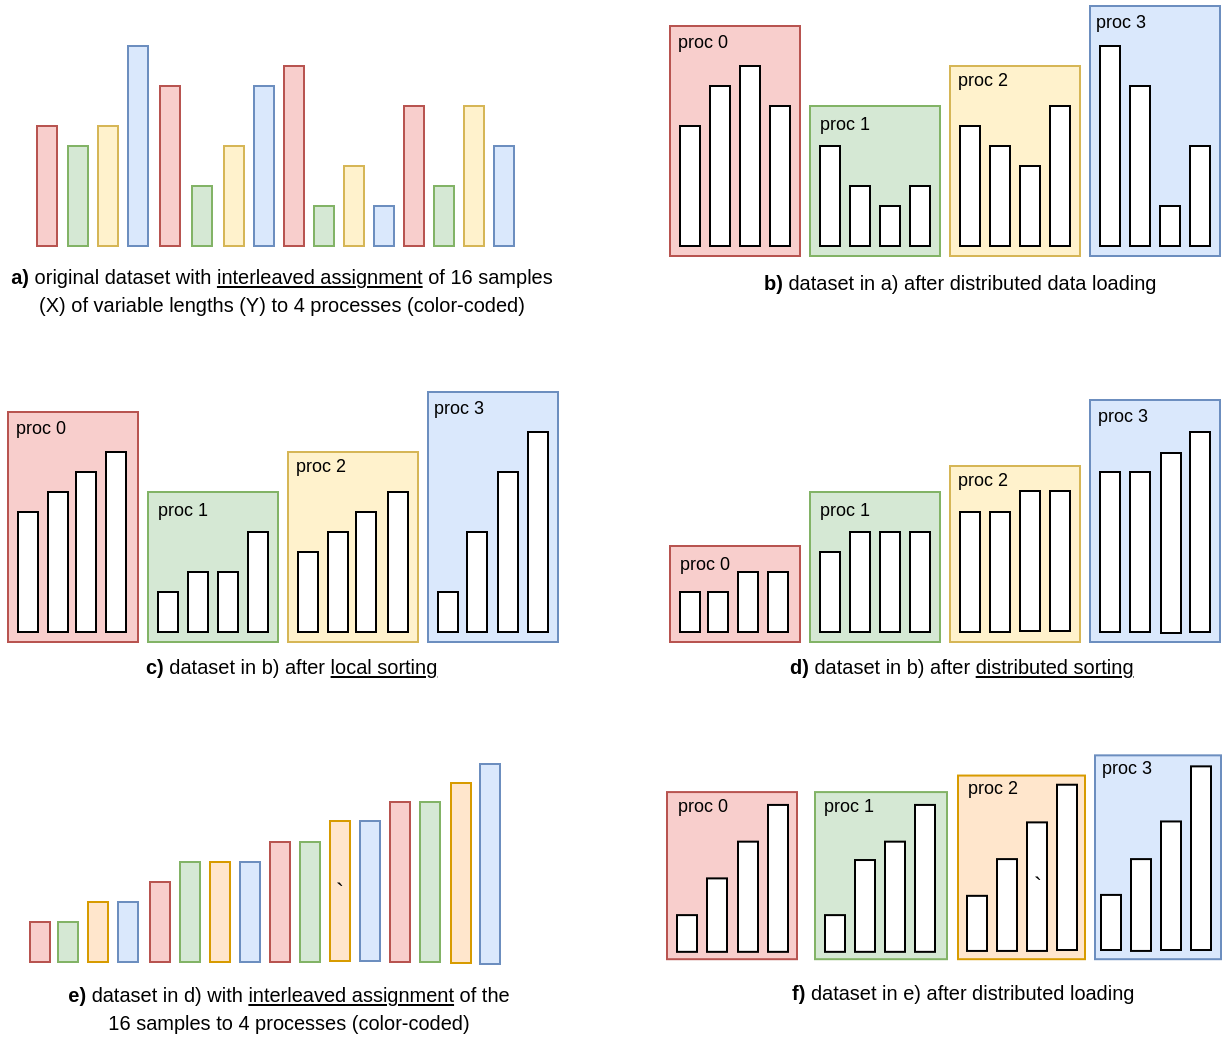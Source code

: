 <mxfile version="23.1.2" type="device">
  <diagram name="Page-1" id="wZpBxHjw-mC01odmX8Oj">
    <mxGraphModel dx="956" dy="507" grid="1" gridSize="10" guides="1" tooltips="1" connect="1" arrows="1" fold="1" page="1" pageScale="1" pageWidth="850" pageHeight="1100" math="0" shadow="0">
      <root>
        <mxCell id="0" />
        <mxCell id="1" parent="0" />
        <mxCell id="H5lp6cLrnP8mj0vaq85K-110" value="" style="rounded=0;whiteSpace=wrap;html=1;fillColor=#f8cecc;strokeColor=#b85450;" vertex="1" parent="1">
          <mxGeometry x="235" y="441" width="10" height="80" as="geometry" />
        </mxCell>
        <mxCell id="H5lp6cLrnP8mj0vaq85K-111" value="" style="rounded=0;whiteSpace=wrap;html=1;fillColor=#ffe6cc;strokeColor=#d79b00;" vertex="1" parent="1">
          <mxGeometry x="265.5" y="431.5" width="10" height="90" as="geometry" />
        </mxCell>
        <mxCell id="H5lp6cLrnP8mj0vaq85K-112" value="`" style="rounded=0;whiteSpace=wrap;html=1;fillColor=#ffe6cc;strokeColor=#d79b00;" vertex="1" parent="1">
          <mxGeometry x="205" y="450.5" width="10" height="70" as="geometry" />
        </mxCell>
        <mxCell id="H5lp6cLrnP8mj0vaq85K-113" value="" style="rounded=0;whiteSpace=wrap;html=1;fillColor=#ffe6cc;strokeColor=#d79b00;" vertex="1" parent="1">
          <mxGeometry x="145" y="471" width="10" height="50" as="geometry" />
        </mxCell>
        <mxCell id="H5lp6cLrnP8mj0vaq85K-114" value="" style="rounded=0;whiteSpace=wrap;html=1;fillColor=#f8cecc;strokeColor=#b85450;" vertex="1" parent="1">
          <mxGeometry x="55" y="501" width="10" height="20" as="geometry" />
        </mxCell>
        <mxCell id="H5lp6cLrnP8mj0vaq85K-115" value="" style="rounded=0;whiteSpace=wrap;html=1;fillColor=#dae8fc;strokeColor=#6c8ebf;" vertex="1" parent="1">
          <mxGeometry x="99" y="491" width="10" height="30" as="geometry" />
        </mxCell>
        <mxCell id="H5lp6cLrnP8mj0vaq85K-116" value="" style="rounded=0;whiteSpace=wrap;html=1;fillColor=#f8cecc;strokeColor=#b85450;" vertex="1" parent="1">
          <mxGeometry x="175" y="461" width="10" height="60" as="geometry" />
        </mxCell>
        <mxCell id="H5lp6cLrnP8mj0vaq85K-117" value="" style="rounded=0;whiteSpace=wrap;html=1;fillColor=#dae8fc;strokeColor=#6c8ebf;" vertex="1" parent="1">
          <mxGeometry x="160" y="471" width="10" height="50" as="geometry" />
        </mxCell>
        <mxCell id="H5lp6cLrnP8mj0vaq85K-118" value="" style="rounded=0;whiteSpace=wrap;html=1;" vertex="1" parent="1">
          <mxGeometry x="115" y="481" width="10" height="40" as="geometry" />
        </mxCell>
        <mxCell id="H5lp6cLrnP8mj0vaq85K-119" value="" style="rounded=0;whiteSpace=wrap;html=1;fillColor=#dae8fc;strokeColor=#6c8ebf;" vertex="1" parent="1">
          <mxGeometry x="280" y="422" width="10" height="100" as="geometry" />
        </mxCell>
        <mxCell id="H5lp6cLrnP8mj0vaq85K-120" value="" style="rounded=0;whiteSpace=wrap;html=1;fillColor=#d5e8d4;strokeColor=#82b366;" vertex="1" parent="1">
          <mxGeometry x="250" y="441" width="10" height="80" as="geometry" />
        </mxCell>
        <mxCell id="H5lp6cLrnP8mj0vaq85K-121" value="" style="rounded=0;whiteSpace=wrap;html=1;fillColor=#d5e8d4;strokeColor=#82b366;" vertex="1" parent="1">
          <mxGeometry x="69" y="501" width="10" height="20" as="geometry" />
        </mxCell>
        <mxCell id="H5lp6cLrnP8mj0vaq85K-122" value="" style="rounded=0;whiteSpace=wrap;html=1;fillColor=#d5e8d4;strokeColor=#82b366;" vertex="1" parent="1">
          <mxGeometry x="130" y="471" width="10" height="50" as="geometry" />
        </mxCell>
        <mxCell id="H5lp6cLrnP8mj0vaq85K-127" value="" style="rounded=0;whiteSpace=wrap;html=1;fillColor=#ffe6cc;strokeColor=#d79b00;" vertex="1" parent="1">
          <mxGeometry x="84" y="491" width="10" height="30" as="geometry" />
        </mxCell>
        <mxCell id="H5lp6cLrnP8mj0vaq85K-128" value="" style="rounded=0;whiteSpace=wrap;html=1;fillColor=#dae8fc;strokeColor=#6c8ebf;" vertex="1" parent="1">
          <mxGeometry x="220" y="450.5" width="10" height="70" as="geometry" />
        </mxCell>
        <mxCell id="H5lp6cLrnP8mj0vaq85K-129" value="" style="rounded=0;whiteSpace=wrap;html=1;fillColor=#d5e8d4;strokeColor=#82b366;" vertex="1" parent="1">
          <mxGeometry x="190" y="461" width="10" height="60" as="geometry" />
        </mxCell>
        <mxCell id="H5lp6cLrnP8mj0vaq85K-131" value="" style="rounded=0;whiteSpace=wrap;html=1;fillColor=#f8cecc;strokeColor=#b85450;" vertex="1" parent="1">
          <mxGeometry x="115" y="481" width="10" height="40" as="geometry" />
        </mxCell>
        <mxCell id="H5lp6cLrnP8mj0vaq85K-136" value="&lt;div style=&quot;text-align: center;&quot;&gt;&lt;span style=&quot;background-color: initial;&quot;&gt;&lt;font size=&quot;1&quot;&gt;&lt;b&gt;e)&amp;nbsp;&lt;/b&gt;&lt;/font&gt;&lt;/span&gt;&lt;span style=&quot;font-size: x-small; background-color: initial;&quot;&gt;dataset in d) with &lt;u&gt;interleaved assignment&lt;/u&gt; of the 16 samples to 4 processes (color-coded)&lt;/span&gt;&lt;/div&gt;" style="text;whiteSpace=wrap;html=1;" vertex="1" parent="1">
          <mxGeometry x="69" y="523" width="229" height="40" as="geometry" />
        </mxCell>
        <mxCell id="H5lp6cLrnP8mj0vaq85K-188" value="" style="group" vertex="1" connectable="0" parent="1">
          <mxGeometry x="373.5" y="414" width="277" height="146" as="geometry" />
        </mxCell>
        <mxCell id="H5lp6cLrnP8mj0vaq85K-187" value="" style="rounded=0;whiteSpace=wrap;html=1;fillColor=#dae8fc;strokeColor=#6c8ebf;" vertex="1" parent="H5lp6cLrnP8mj0vaq85K-188">
          <mxGeometry x="214" y="3.673" width="63" height="101.925" as="geometry" />
        </mxCell>
        <mxCell id="H5lp6cLrnP8mj0vaq85K-182" value="" style="rounded=0;whiteSpace=wrap;html=1;fillColor=#ffe6cc;strokeColor=#d79b00;" vertex="1" parent="H5lp6cLrnP8mj0vaq85K-188">
          <mxGeometry x="145.5" y="13.774" width="63.5" height="91.824" as="geometry" />
        </mxCell>
        <mxCell id="H5lp6cLrnP8mj0vaq85K-177" value="" style="rounded=0;whiteSpace=wrap;html=1;fillColor=#d5e8d4;strokeColor=#82b366;" vertex="1" parent="H5lp6cLrnP8mj0vaq85K-188">
          <mxGeometry x="74" y="22.038" width="66" height="83.56" as="geometry" />
        </mxCell>
        <mxCell id="H5lp6cLrnP8mj0vaq85K-144" value="" style="rounded=0;whiteSpace=wrap;html=1;fillColor=#f8cecc;strokeColor=#b85450;align=left;verticalAlign=top;container=0;" vertex="1" parent="H5lp6cLrnP8mj0vaq85K-188">
          <mxGeometry y="22.038" width="65" height="83.56" as="geometry" />
        </mxCell>
        <mxCell id="H5lp6cLrnP8mj0vaq85K-158" value="&lt;font style=&quot;font-size: 9px;&quot;&gt;proc 0&lt;/font&gt;" style="text;html=1;strokeColor=none;fillColor=none;align=center;verticalAlign=middle;whiteSpace=wrap;rounded=0;container=0;" vertex="1" parent="H5lp6cLrnP8mj0vaq85K-188">
          <mxGeometry y="19.283" width="35" height="18.365" as="geometry" />
        </mxCell>
        <mxCell id="H5lp6cLrnP8mj0vaq85K-159" value="&lt;font style=&quot;font-size: 9px;&quot;&gt;proc 1&lt;/font&gt;" style="text;html=1;strokeColor=none;fillColor=none;align=center;verticalAlign=middle;whiteSpace=wrap;rounded=0;container=0;" vertex="1" parent="H5lp6cLrnP8mj0vaq85K-188">
          <mxGeometry x="73" y="19.283" width="35" height="18.365" as="geometry" />
        </mxCell>
        <mxCell id="H5lp6cLrnP8mj0vaq85K-160" value="&lt;font style=&quot;font-size: 9px;&quot;&gt;proc 3&lt;/font&gt;" style="text;html=1;strokeColor=none;fillColor=none;align=center;verticalAlign=middle;whiteSpace=wrap;rounded=0;container=0;" vertex="1" parent="H5lp6cLrnP8mj0vaq85K-188">
          <mxGeometry x="212" width="35" height="18.365" as="geometry" />
        </mxCell>
        <mxCell id="H5lp6cLrnP8mj0vaq85K-161" value="&lt;font style=&quot;font-size: 9px;&quot;&gt;proc 2&lt;/font&gt;" style="text;html=1;strokeColor=none;fillColor=none;align=center;verticalAlign=middle;whiteSpace=wrap;rounded=0;container=0;" vertex="1" parent="H5lp6cLrnP8mj0vaq85K-188">
          <mxGeometry x="145" y="10.101" width="35" height="18.365" as="geometry" />
        </mxCell>
        <mxCell id="H5lp6cLrnP8mj0vaq85K-165" value="&lt;div style=&quot;text-align: center;&quot;&gt;&lt;span style=&quot;background-color: initial;&quot;&gt;&lt;font size=&quot;1&quot;&gt;&lt;b&gt;f)&lt;/b&gt;&amp;nbsp;dataset in e) after distributed loading&lt;/font&gt;&lt;/span&gt;&lt;/div&gt;" style="text;whiteSpace=wrap;html=1;container=0;" vertex="1" parent="H5lp6cLrnP8mj0vaq85K-188">
          <mxGeometry x="60" y="108.352" width="189" height="20.201" as="geometry" />
        </mxCell>
        <mxCell id="H5lp6cLrnP8mj0vaq85K-166" value="" style="rounded=0;whiteSpace=wrap;html=1;fillColor=#FFFFFF;strokeColor=#000000;" vertex="1" parent="H5lp6cLrnP8mj0vaq85K-188">
          <mxGeometry x="50.5" y="28.465" width="10" height="73.459" as="geometry" />
        </mxCell>
        <mxCell id="H5lp6cLrnP8mj0vaq85K-167" value="" style="rounded=0;whiteSpace=wrap;html=1;fillColor=#FFFFFF;strokeColor=#000000;" vertex="1" parent="H5lp6cLrnP8mj0vaq85K-188">
          <mxGeometry x="5" y="83.56" width="10" height="18.365" as="geometry" />
        </mxCell>
        <mxCell id="H5lp6cLrnP8mj0vaq85K-168" value="" style="rounded=0;whiteSpace=wrap;html=1;fillColor=#FFFFFF;strokeColor=#000000;" vertex="1" parent="H5lp6cLrnP8mj0vaq85K-188">
          <mxGeometry x="35.5" y="46.83" width="10" height="55.094" as="geometry" />
        </mxCell>
        <mxCell id="H5lp6cLrnP8mj0vaq85K-169" value="" style="rounded=0;whiteSpace=wrap;html=1;fillColor=#FFFFFF;strokeColor=#000000;" vertex="1" parent="H5lp6cLrnP8mj0vaq85K-188">
          <mxGeometry x="20" y="65.195" width="10" height="36.73" as="geometry" />
        </mxCell>
        <mxCell id="H5lp6cLrnP8mj0vaq85K-172" value="" style="rounded=0;whiteSpace=wrap;html=1;fillColor=#FFFFFF;strokeColor=#000000;" vertex="1" parent="H5lp6cLrnP8mj0vaq85K-188">
          <mxGeometry x="124" y="28.465" width="10" height="73.459" as="geometry" />
        </mxCell>
        <mxCell id="H5lp6cLrnP8mj0vaq85K-173" value="" style="rounded=0;whiteSpace=wrap;html=1;fillColor=#FFFFFF;strokeColor=#000000;" vertex="1" parent="H5lp6cLrnP8mj0vaq85K-188">
          <mxGeometry x="79" y="83.56" width="10" height="18.365" as="geometry" />
        </mxCell>
        <mxCell id="H5lp6cLrnP8mj0vaq85K-174" value="" style="rounded=0;whiteSpace=wrap;html=1;fillColor=#FFFFFF;strokeColor=#000000;" vertex="1" parent="H5lp6cLrnP8mj0vaq85K-188">
          <mxGeometry x="94" y="56.013" width="10" height="45.912" as="geometry" />
        </mxCell>
        <mxCell id="H5lp6cLrnP8mj0vaq85K-175" value="" style="rounded=0;whiteSpace=wrap;html=1;fillColor=#FFFFFF;strokeColor=#000000;" vertex="1" parent="H5lp6cLrnP8mj0vaq85K-188">
          <mxGeometry x="109" y="46.83" width="10" height="55.094" as="geometry" />
        </mxCell>
        <mxCell id="H5lp6cLrnP8mj0vaq85K-178" value="" style="rounded=0;whiteSpace=wrap;html=1;fillColor=#FFFFFF;strokeColor=#000000;" vertex="1" parent="H5lp6cLrnP8mj0vaq85K-188">
          <mxGeometry x="195" y="18.365" width="10" height="82.642" as="geometry" />
        </mxCell>
        <mxCell id="H5lp6cLrnP8mj0vaq85K-179" value="`" style="rounded=0;whiteSpace=wrap;html=1;fillColor=#FFFFFF;strokeColor=#000000;" vertex="1" parent="H5lp6cLrnP8mj0vaq85K-188">
          <mxGeometry x="180" y="37.189" width="10" height="64.277" as="geometry" />
        </mxCell>
        <mxCell id="H5lp6cLrnP8mj0vaq85K-180" value="" style="rounded=0;whiteSpace=wrap;html=1;fillColor=#FFFFFF;strokeColor=#000000;" vertex="1" parent="H5lp6cLrnP8mj0vaq85K-188">
          <mxGeometry x="165" y="55.553" width="10" height="45.912" as="geometry" />
        </mxCell>
        <mxCell id="H5lp6cLrnP8mj0vaq85K-181" value="" style="rounded=0;whiteSpace=wrap;html=1;fillColor=#FFFFFF;strokeColor=#000000;" vertex="1" parent="H5lp6cLrnP8mj0vaq85K-188">
          <mxGeometry x="150" y="73.918" width="10" height="27.547" as="geometry" />
        </mxCell>
        <mxCell id="H5lp6cLrnP8mj0vaq85K-183" value="" style="rounded=0;whiteSpace=wrap;html=1;fillColor=#FFFFFF;strokeColor=#000000;" vertex="1" parent="H5lp6cLrnP8mj0vaq85K-188">
          <mxGeometry x="217" y="73.459" width="10" height="27.547" as="geometry" />
        </mxCell>
        <mxCell id="H5lp6cLrnP8mj0vaq85K-184" value="" style="rounded=0;whiteSpace=wrap;html=1;fillColor=#FFFFFF;strokeColor=#000000;" vertex="1" parent="H5lp6cLrnP8mj0vaq85K-188">
          <mxGeometry x="232" y="55.553" width="10" height="45.912" as="geometry" />
        </mxCell>
        <mxCell id="H5lp6cLrnP8mj0vaq85K-185" value="" style="rounded=0;whiteSpace=wrap;html=1;fillColor=#FFFFFF;strokeColor=#000000;" vertex="1" parent="H5lp6cLrnP8mj0vaq85K-188">
          <mxGeometry x="262" y="9.182" width="10" height="91.824" as="geometry" />
        </mxCell>
        <mxCell id="H5lp6cLrnP8mj0vaq85K-186" value="" style="rounded=0;whiteSpace=wrap;html=1;fillColor=#FFFFFF;strokeColor=#000000;" vertex="1" parent="H5lp6cLrnP8mj0vaq85K-188">
          <mxGeometry x="247" y="36.73" width="10" height="64.277" as="geometry" />
        </mxCell>
        <mxCell id="H5lp6cLrnP8mj0vaq85K-190" value="" style="group" vertex="1" connectable="0" parent="1">
          <mxGeometry x="375" y="237" width="275" height="140" as="geometry" />
        </mxCell>
        <mxCell id="H5lp6cLrnP8mj0vaq85K-76" value="" style="rounded=0;whiteSpace=wrap;html=1;fillColor=#dae8fc;strokeColor=#6c8ebf;align=left;verticalAlign=top;" vertex="1" parent="H5lp6cLrnP8mj0vaq85K-190">
          <mxGeometry x="210" y="3" width="65" height="121" as="geometry" />
        </mxCell>
        <mxCell id="H5lp6cLrnP8mj0vaq85K-77" value="" style="rounded=0;whiteSpace=wrap;html=1;fillColor=#fff2cc;strokeColor=#d6b656;align=left;verticalAlign=top;" vertex="1" parent="H5lp6cLrnP8mj0vaq85K-190">
          <mxGeometry x="140" y="36" width="65" height="88" as="geometry" />
        </mxCell>
        <mxCell id="H5lp6cLrnP8mj0vaq85K-78" value="" style="rounded=0;whiteSpace=wrap;html=1;fillColor=#d5e8d4;strokeColor=#82b366;align=left;verticalAlign=top;" vertex="1" parent="H5lp6cLrnP8mj0vaq85K-190">
          <mxGeometry x="70" y="49" width="65" height="75" as="geometry" />
        </mxCell>
        <mxCell id="H5lp6cLrnP8mj0vaq85K-79" value="" style="rounded=0;whiteSpace=wrap;html=1;fillColor=#f8cecc;strokeColor=#b85450;align=left;verticalAlign=top;" vertex="1" parent="H5lp6cLrnP8mj0vaq85K-190">
          <mxGeometry y="76" width="65" height="48" as="geometry" />
        </mxCell>
        <mxCell id="H5lp6cLrnP8mj0vaq85K-81" value="" style="rounded=0;whiteSpace=wrap;html=1;" vertex="1" parent="H5lp6cLrnP8mj0vaq85K-190">
          <mxGeometry x="215" y="39" width="10" height="80" as="geometry" />
        </mxCell>
        <mxCell id="H5lp6cLrnP8mj0vaq85K-82" value="" style="rounded=0;whiteSpace=wrap;html=1;" vertex="1" parent="H5lp6cLrnP8mj0vaq85K-190">
          <mxGeometry x="245.5" y="29.5" width="10" height="90" as="geometry" />
        </mxCell>
        <mxCell id="H5lp6cLrnP8mj0vaq85K-83" value="" style="rounded=0;whiteSpace=wrap;html=1;" vertex="1" parent="H5lp6cLrnP8mj0vaq85K-190">
          <mxGeometry x="175" y="48.5" width="10" height="70" as="geometry" />
        </mxCell>
        <mxCell id="H5lp6cLrnP8mj0vaq85K-84" value="" style="rounded=0;whiteSpace=wrap;html=1;" vertex="1" parent="H5lp6cLrnP8mj0vaq85K-190">
          <mxGeometry x="105" y="69" width="10" height="50" as="geometry" />
        </mxCell>
        <mxCell id="H5lp6cLrnP8mj0vaq85K-85" value="" style="rounded=0;whiteSpace=wrap;html=1;" vertex="1" parent="H5lp6cLrnP8mj0vaq85K-190">
          <mxGeometry x="5" y="99" width="10" height="20" as="geometry" />
        </mxCell>
        <mxCell id="H5lp6cLrnP8mj0vaq85K-86" value="" style="rounded=0;whiteSpace=wrap;html=1;" vertex="1" parent="H5lp6cLrnP8mj0vaq85K-190">
          <mxGeometry x="49" y="89" width="10" height="30" as="geometry" />
        </mxCell>
        <mxCell id="H5lp6cLrnP8mj0vaq85K-87" value="" style="rounded=0;whiteSpace=wrap;html=1;" vertex="1" parent="H5lp6cLrnP8mj0vaq85K-190">
          <mxGeometry x="145" y="59" width="10" height="60" as="geometry" />
        </mxCell>
        <mxCell id="H5lp6cLrnP8mj0vaq85K-88" value="" style="rounded=0;whiteSpace=wrap;html=1;" vertex="1" parent="H5lp6cLrnP8mj0vaq85K-190">
          <mxGeometry x="120" y="69" width="10" height="50" as="geometry" />
        </mxCell>
        <mxCell id="H5lp6cLrnP8mj0vaq85K-89" value="" style="rounded=0;whiteSpace=wrap;html=1;" vertex="1" parent="H5lp6cLrnP8mj0vaq85K-190">
          <mxGeometry x="75" y="79" width="10" height="40" as="geometry" />
        </mxCell>
        <mxCell id="H5lp6cLrnP8mj0vaq85K-91" value="" style="rounded=0;whiteSpace=wrap;html=1;" vertex="1" parent="H5lp6cLrnP8mj0vaq85K-190">
          <mxGeometry x="260" y="19" width="10" height="100" as="geometry" />
        </mxCell>
        <mxCell id="H5lp6cLrnP8mj0vaq85K-92" value="" style="rounded=0;whiteSpace=wrap;html=1;" vertex="1" parent="H5lp6cLrnP8mj0vaq85K-190">
          <mxGeometry x="230" y="39" width="10" height="80" as="geometry" />
        </mxCell>
        <mxCell id="H5lp6cLrnP8mj0vaq85K-93" value="" style="rounded=0;whiteSpace=wrap;html=1;" vertex="1" parent="H5lp6cLrnP8mj0vaq85K-190">
          <mxGeometry x="19" y="99" width="10" height="20" as="geometry" />
        </mxCell>
        <mxCell id="H5lp6cLrnP8mj0vaq85K-94" value="" style="rounded=0;whiteSpace=wrap;html=1;" vertex="1" parent="H5lp6cLrnP8mj0vaq85K-190">
          <mxGeometry x="90" y="69" width="10" height="50" as="geometry" />
        </mxCell>
        <mxCell id="H5lp6cLrnP8mj0vaq85K-95" value="&lt;font style=&quot;font-size: 9px;&quot;&gt;proc 0&lt;/font&gt;" style="text;html=1;strokeColor=none;fillColor=none;align=center;verticalAlign=middle;whiteSpace=wrap;rounded=0;" vertex="1" parent="H5lp6cLrnP8mj0vaq85K-190">
          <mxGeometry y="74" width="35" height="20" as="geometry" />
        </mxCell>
        <mxCell id="H5lp6cLrnP8mj0vaq85K-96" value="&lt;font style=&quot;font-size: 9px;&quot;&gt;proc 1&lt;/font&gt;" style="text;html=1;strokeColor=none;fillColor=none;align=center;verticalAlign=middle;whiteSpace=wrap;rounded=0;" vertex="1" parent="H5lp6cLrnP8mj0vaq85K-190">
          <mxGeometry x="70" y="47" width="35" height="20" as="geometry" />
        </mxCell>
        <mxCell id="H5lp6cLrnP8mj0vaq85K-97" value="&lt;font style=&quot;font-size: 9px;&quot;&gt;proc 2&lt;/font&gt;" style="text;html=1;strokeColor=none;fillColor=none;align=center;verticalAlign=middle;whiteSpace=wrap;rounded=0;" vertex="1" parent="H5lp6cLrnP8mj0vaq85K-190">
          <mxGeometry x="139" y="32" width="35" height="20" as="geometry" />
        </mxCell>
        <mxCell id="H5lp6cLrnP8mj0vaq85K-98" value="&lt;font style=&quot;font-size: 9px;&quot;&gt;proc 3&lt;/font&gt;" style="text;html=1;strokeColor=none;fillColor=none;align=center;verticalAlign=middle;whiteSpace=wrap;rounded=0;" vertex="1" parent="H5lp6cLrnP8mj0vaq85K-190">
          <mxGeometry x="208.5" width="35" height="20" as="geometry" />
        </mxCell>
        <mxCell id="H5lp6cLrnP8mj0vaq85K-99" value="" style="rounded=0;whiteSpace=wrap;html=1;" vertex="1" parent="H5lp6cLrnP8mj0vaq85K-190">
          <mxGeometry x="34" y="89" width="10" height="30" as="geometry" />
        </mxCell>
        <mxCell id="H5lp6cLrnP8mj0vaq85K-103" value="" style="rounded=0;whiteSpace=wrap;html=1;" vertex="1" parent="H5lp6cLrnP8mj0vaq85K-190">
          <mxGeometry x="190" y="48.5" width="10" height="70" as="geometry" />
        </mxCell>
        <mxCell id="H5lp6cLrnP8mj0vaq85K-104" value="" style="rounded=0;whiteSpace=wrap;html=1;" vertex="1" parent="H5lp6cLrnP8mj0vaq85K-190">
          <mxGeometry x="160" y="59" width="10" height="60" as="geometry" />
        </mxCell>
        <mxCell id="H5lp6cLrnP8mj0vaq85K-105" value="&lt;div style=&quot;text-align: center;&quot;&gt;&lt;span style=&quot;background-color: initial;&quot;&gt;&lt;font size=&quot;1&quot;&gt;&lt;b&gt;d)&lt;/b&gt;&amp;nbsp;dataset in b) after &lt;u&gt;distributed sorting&lt;/u&gt;&lt;/font&gt;&lt;/span&gt;&lt;/div&gt;" style="text;whiteSpace=wrap;html=1;" vertex="1" parent="H5lp6cLrnP8mj0vaq85K-190">
          <mxGeometry x="58.25" y="122" width="179.75" height="18" as="geometry" />
        </mxCell>
        <mxCell id="H5lp6cLrnP8mj0vaq85K-191" value="" style="group" vertex="1" connectable="0" parent="1">
          <mxGeometry x="43" y="233" width="276" height="146" as="geometry" />
        </mxCell>
        <mxCell id="H5lp6cLrnP8mj0vaq85K-73" value="&lt;div style=&quot;text-align: center;&quot;&gt;&lt;span style=&quot;background-color: initial;&quot;&gt;&lt;font size=&quot;1&quot;&gt;&lt;b&gt;c)&lt;/b&gt;&amp;nbsp;dataset in b) after &lt;u&gt;local sorting&lt;/u&gt;&lt;/font&gt;&lt;/span&gt;&lt;/div&gt;" style="text;whiteSpace=wrap;html=1;" vertex="1" parent="H5lp6cLrnP8mj0vaq85K-191">
          <mxGeometry x="68.25" y="126" width="165.75" height="20" as="geometry" />
        </mxCell>
        <mxCell id="H5lp6cLrnP8mj0vaq85K-47" value="" style="rounded=0;whiteSpace=wrap;html=1;fillColor=#dae8fc;strokeColor=#6c8ebf;align=left;verticalAlign=top;" vertex="1" parent="H5lp6cLrnP8mj0vaq85K-191">
          <mxGeometry x="211" y="3" width="65" height="125" as="geometry" />
        </mxCell>
        <mxCell id="H5lp6cLrnP8mj0vaq85K-48" value="" style="rounded=0;whiteSpace=wrap;html=1;fillColor=#fff2cc;strokeColor=#d6b656;align=left;verticalAlign=top;" vertex="1" parent="H5lp6cLrnP8mj0vaq85K-191">
          <mxGeometry x="141" y="33" width="65" height="95" as="geometry" />
        </mxCell>
        <mxCell id="H5lp6cLrnP8mj0vaq85K-49" value="" style="rounded=0;whiteSpace=wrap;html=1;fillColor=#d5e8d4;strokeColor=#82b366;align=left;verticalAlign=top;" vertex="1" parent="H5lp6cLrnP8mj0vaq85K-191">
          <mxGeometry x="71" y="53" width="65" height="75" as="geometry" />
        </mxCell>
        <mxCell id="H5lp6cLrnP8mj0vaq85K-50" value="" style="rounded=0;whiteSpace=wrap;html=1;fillColor=#f8cecc;strokeColor=#b85450;align=left;verticalAlign=top;" vertex="1" parent="H5lp6cLrnP8mj0vaq85K-191">
          <mxGeometry x="1" y="13" width="65" height="115" as="geometry" />
        </mxCell>
        <mxCell id="H5lp6cLrnP8mj0vaq85K-51" value="" style="rounded=0;whiteSpace=wrap;html=1;" vertex="1" parent="H5lp6cLrnP8mj0vaq85K-191">
          <mxGeometry x="6" y="63" width="10" height="60" as="geometry" />
        </mxCell>
        <mxCell id="H5lp6cLrnP8mj0vaq85K-52" value="" style="rounded=0;whiteSpace=wrap;html=1;" vertex="1" parent="H5lp6cLrnP8mj0vaq85K-191">
          <mxGeometry x="35" y="43" width="10" height="80" as="geometry" />
        </mxCell>
        <mxCell id="H5lp6cLrnP8mj0vaq85K-53" value="" style="rounded=0;whiteSpace=wrap;html=1;" vertex="1" parent="H5lp6cLrnP8mj0vaq85K-191">
          <mxGeometry x="50" y="33" width="10" height="90" as="geometry" />
        </mxCell>
        <mxCell id="H5lp6cLrnP8mj0vaq85K-54" value="" style="rounded=0;whiteSpace=wrap;html=1;" vertex="1" parent="H5lp6cLrnP8mj0vaq85K-191">
          <mxGeometry x="21" y="53" width="10" height="70" as="geometry" />
        </mxCell>
        <mxCell id="H5lp6cLrnP8mj0vaq85K-55" value="" style="rounded=0;whiteSpace=wrap;html=1;" vertex="1" parent="H5lp6cLrnP8mj0vaq85K-191">
          <mxGeometry x="121" y="73" width="10" height="50" as="geometry" />
        </mxCell>
        <mxCell id="H5lp6cLrnP8mj0vaq85K-56" value="" style="rounded=0;whiteSpace=wrap;html=1;" vertex="1" parent="H5lp6cLrnP8mj0vaq85K-191">
          <mxGeometry x="76" y="103" width="10" height="20" as="geometry" />
        </mxCell>
        <mxCell id="H5lp6cLrnP8mj0vaq85K-57" value="" style="rounded=0;whiteSpace=wrap;html=1;" vertex="1" parent="H5lp6cLrnP8mj0vaq85K-191">
          <mxGeometry x="106" y="93" width="10" height="30" as="geometry" />
        </mxCell>
        <mxCell id="H5lp6cLrnP8mj0vaq85K-58" value="" style="rounded=0;whiteSpace=wrap;html=1;" vertex="1" parent="H5lp6cLrnP8mj0vaq85K-191">
          <mxGeometry x="175" y="63" width="10" height="60" as="geometry" />
        </mxCell>
        <mxCell id="H5lp6cLrnP8mj0vaq85K-59" value="" style="rounded=0;whiteSpace=wrap;html=1;" vertex="1" parent="H5lp6cLrnP8mj0vaq85K-191">
          <mxGeometry x="161" y="73" width="10" height="50" as="geometry" />
        </mxCell>
        <mxCell id="H5lp6cLrnP8mj0vaq85K-60" value="" style="rounded=0;whiteSpace=wrap;html=1;" vertex="1" parent="H5lp6cLrnP8mj0vaq85K-191">
          <mxGeometry x="146" y="83" width="10" height="40" as="geometry" />
        </mxCell>
        <mxCell id="H5lp6cLrnP8mj0vaq85K-61" value="" style="rounded=0;whiteSpace=wrap;html=1;" vertex="1" parent="H5lp6cLrnP8mj0vaq85K-191">
          <mxGeometry x="191" y="53" width="10" height="70" as="geometry" />
        </mxCell>
        <mxCell id="H5lp6cLrnP8mj0vaq85K-62" value="" style="rounded=0;whiteSpace=wrap;html=1;" vertex="1" parent="H5lp6cLrnP8mj0vaq85K-191">
          <mxGeometry x="261" y="23" width="10" height="100" as="geometry" />
        </mxCell>
        <mxCell id="H5lp6cLrnP8mj0vaq85K-63" value="" style="rounded=0;whiteSpace=wrap;html=1;" vertex="1" parent="H5lp6cLrnP8mj0vaq85K-191">
          <mxGeometry x="246" y="43" width="10" height="80" as="geometry" />
        </mxCell>
        <mxCell id="H5lp6cLrnP8mj0vaq85K-64" value="" style="rounded=0;whiteSpace=wrap;html=1;" vertex="1" parent="H5lp6cLrnP8mj0vaq85K-191">
          <mxGeometry x="216" y="103" width="10" height="20" as="geometry" />
        </mxCell>
        <mxCell id="H5lp6cLrnP8mj0vaq85K-65" value="" style="rounded=0;whiteSpace=wrap;html=1;" vertex="1" parent="H5lp6cLrnP8mj0vaq85K-191">
          <mxGeometry x="230.5" y="73" width="10" height="50" as="geometry" />
        </mxCell>
        <mxCell id="H5lp6cLrnP8mj0vaq85K-66" value="&lt;font style=&quot;font-size: 9px;&quot;&gt;proc 0&lt;/font&gt;" style="text;html=1;strokeColor=none;fillColor=none;align=center;verticalAlign=middle;whiteSpace=wrap;rounded=0;" vertex="1" parent="H5lp6cLrnP8mj0vaq85K-191">
          <mxGeometry y="10" width="35" height="20" as="geometry" />
        </mxCell>
        <mxCell id="H5lp6cLrnP8mj0vaq85K-67" value="&lt;font style=&quot;font-size: 9px;&quot;&gt;proc 1&lt;/font&gt;" style="text;html=1;strokeColor=none;fillColor=none;align=center;verticalAlign=middle;whiteSpace=wrap;rounded=0;" vertex="1" parent="H5lp6cLrnP8mj0vaq85K-191">
          <mxGeometry x="71" y="51" width="35" height="20" as="geometry" />
        </mxCell>
        <mxCell id="H5lp6cLrnP8mj0vaq85K-68" value="&lt;font style=&quot;font-size: 9px;&quot;&gt;proc 2&lt;/font&gt;" style="text;html=1;strokeColor=none;fillColor=none;align=center;verticalAlign=middle;whiteSpace=wrap;rounded=0;" vertex="1" parent="H5lp6cLrnP8mj0vaq85K-191">
          <mxGeometry x="140" y="29" width="35" height="20" as="geometry" />
        </mxCell>
        <mxCell id="H5lp6cLrnP8mj0vaq85K-69" value="&lt;font style=&quot;font-size: 9px;&quot;&gt;proc 3&lt;/font&gt;" style="text;html=1;strokeColor=none;fillColor=none;align=center;verticalAlign=middle;whiteSpace=wrap;rounded=0;" vertex="1" parent="H5lp6cLrnP8mj0vaq85K-191">
          <mxGeometry x="208.5" width="35" height="20" as="geometry" />
        </mxCell>
        <mxCell id="H5lp6cLrnP8mj0vaq85K-70" value="" style="rounded=0;whiteSpace=wrap;html=1;" vertex="1" parent="H5lp6cLrnP8mj0vaq85K-191">
          <mxGeometry x="91" y="93" width="10" height="30" as="geometry" />
        </mxCell>
        <mxCell id="H5lp6cLrnP8mj0vaq85K-194" value="&lt;div style=&quot;text-align: center;&quot;&gt;&lt;span style=&quot;background-color: initial;&quot;&gt;&lt;font size=&quot;1&quot;&gt;&lt;b&gt;a) &lt;/b&gt;original dataset with &lt;u&gt;interleaved assignment&lt;/u&gt; of 16 samples (X) of variable lengths (Y) to 4 processes (color-coded)&lt;/font&gt;&lt;/span&gt;&lt;/div&gt;" style="text;whiteSpace=wrap;html=1;" vertex="1" parent="1">
          <mxGeometry x="40" y="164" width="280" height="39" as="geometry" />
        </mxCell>
        <mxCell id="H5lp6cLrnP8mj0vaq85K-72" value="&lt;div style=&quot;text-align: center;&quot;&gt;&lt;span style=&quot;background-color: initial;&quot;&gt;&lt;font size=&quot;1&quot;&gt;&lt;b&gt;b)&lt;/b&gt;&amp;nbsp;dataset in a) after distributed data loading&lt;/font&gt;&lt;/span&gt;&lt;/div&gt;" style="text;whiteSpace=wrap;html=1;" vertex="1" parent="1">
          <mxGeometry x="420" y="167" width="204" height="17" as="geometry" />
        </mxCell>
        <mxCell id="H5lp6cLrnP8mj0vaq85K-41" value="" style="rounded=0;whiteSpace=wrap;html=1;fillColor=#dae8fc;strokeColor=#6c8ebf;align=left;verticalAlign=top;" vertex="1" parent="1">
          <mxGeometry x="585" y="43" width="65" height="125" as="geometry" />
        </mxCell>
        <mxCell id="H5lp6cLrnP8mj0vaq85K-40" value="" style="rounded=0;whiteSpace=wrap;html=1;fillColor=#fff2cc;strokeColor=#d6b656;align=left;verticalAlign=top;" vertex="1" parent="1">
          <mxGeometry x="515" y="73" width="65" height="95" as="geometry" />
        </mxCell>
        <mxCell id="H5lp6cLrnP8mj0vaq85K-38" value="" style="rounded=0;whiteSpace=wrap;html=1;fillColor=#d5e8d4;strokeColor=#82b366;align=left;verticalAlign=top;" vertex="1" parent="1">
          <mxGeometry x="445" y="93" width="65" height="75" as="geometry" />
        </mxCell>
        <mxCell id="H5lp6cLrnP8mj0vaq85K-35" value="" style="rounded=0;whiteSpace=wrap;html=1;fillColor=#f8cecc;strokeColor=#b85450;align=left;verticalAlign=top;" vertex="1" parent="1">
          <mxGeometry x="375" y="53" width="65" height="115" as="geometry" />
        </mxCell>
        <mxCell id="H5lp6cLrnP8mj0vaq85K-19" value="" style="rounded=0;whiteSpace=wrap;html=1;" vertex="1" parent="1">
          <mxGeometry x="380" y="103" width="10" height="60" as="geometry" />
        </mxCell>
        <mxCell id="H5lp6cLrnP8mj0vaq85K-20" value="" style="rounded=0;whiteSpace=wrap;html=1;" vertex="1" parent="1">
          <mxGeometry x="395" y="83" width="10" height="80" as="geometry" />
        </mxCell>
        <mxCell id="H5lp6cLrnP8mj0vaq85K-21" value="" style="rounded=0;whiteSpace=wrap;html=1;" vertex="1" parent="1">
          <mxGeometry x="410" y="73" width="10" height="90" as="geometry" />
        </mxCell>
        <mxCell id="H5lp6cLrnP8mj0vaq85K-22" value="" style="rounded=0;whiteSpace=wrap;html=1;" vertex="1" parent="1">
          <mxGeometry x="425" y="93" width="10" height="70" as="geometry" />
        </mxCell>
        <mxCell id="H5lp6cLrnP8mj0vaq85K-23" value="" style="rounded=0;whiteSpace=wrap;html=1;" vertex="1" parent="1">
          <mxGeometry x="450" y="113" width="10" height="50" as="geometry" />
        </mxCell>
        <mxCell id="H5lp6cLrnP8mj0vaq85K-25" value="" style="rounded=0;whiteSpace=wrap;html=1;" vertex="1" parent="1">
          <mxGeometry x="480" y="143" width="10" height="20" as="geometry" />
        </mxCell>
        <mxCell id="H5lp6cLrnP8mj0vaq85K-26" value="" style="rounded=0;whiteSpace=wrap;html=1;" vertex="1" parent="1">
          <mxGeometry x="495" y="133" width="10" height="30" as="geometry" />
        </mxCell>
        <mxCell id="H5lp6cLrnP8mj0vaq85K-27" value="" style="rounded=0;whiteSpace=wrap;html=1;" vertex="1" parent="1">
          <mxGeometry x="520" y="103" width="10" height="60" as="geometry" />
        </mxCell>
        <mxCell id="H5lp6cLrnP8mj0vaq85K-28" value="" style="rounded=0;whiteSpace=wrap;html=1;" vertex="1" parent="1">
          <mxGeometry x="535" y="113" width="10" height="50" as="geometry" />
        </mxCell>
        <mxCell id="H5lp6cLrnP8mj0vaq85K-29" value="" style="rounded=0;whiteSpace=wrap;html=1;" vertex="1" parent="1">
          <mxGeometry x="550" y="123" width="10" height="40" as="geometry" />
        </mxCell>
        <mxCell id="H5lp6cLrnP8mj0vaq85K-30" value="" style="rounded=0;whiteSpace=wrap;html=1;" vertex="1" parent="1">
          <mxGeometry x="565" y="93" width="10" height="70" as="geometry" />
        </mxCell>
        <mxCell id="H5lp6cLrnP8mj0vaq85K-31" value="" style="rounded=0;whiteSpace=wrap;html=1;" vertex="1" parent="1">
          <mxGeometry x="590" y="63" width="10" height="100" as="geometry" />
        </mxCell>
        <mxCell id="H5lp6cLrnP8mj0vaq85K-32" value="" style="rounded=0;whiteSpace=wrap;html=1;" vertex="1" parent="1">
          <mxGeometry x="605" y="83" width="10" height="80" as="geometry" />
        </mxCell>
        <mxCell id="H5lp6cLrnP8mj0vaq85K-33" value="" style="rounded=0;whiteSpace=wrap;html=1;" vertex="1" parent="1">
          <mxGeometry x="620" y="143" width="10" height="20" as="geometry" />
        </mxCell>
        <mxCell id="H5lp6cLrnP8mj0vaq85K-34" value="" style="rounded=0;whiteSpace=wrap;html=1;" vertex="1" parent="1">
          <mxGeometry x="635" y="113" width="10" height="50" as="geometry" />
        </mxCell>
        <mxCell id="H5lp6cLrnP8mj0vaq85K-37" value="&lt;font style=&quot;font-size: 9px;&quot;&gt;proc 0&lt;/font&gt;" style="text;html=1;strokeColor=none;fillColor=none;align=center;verticalAlign=middle;whiteSpace=wrap;rounded=0;" vertex="1" parent="1">
          <mxGeometry x="374" y="50" width="35" height="20" as="geometry" />
        </mxCell>
        <mxCell id="H5lp6cLrnP8mj0vaq85K-39" value="&lt;font style=&quot;font-size: 9px;&quot;&gt;proc 1&lt;/font&gt;" style="text;html=1;strokeColor=none;fillColor=none;align=center;verticalAlign=middle;whiteSpace=wrap;rounded=0;" vertex="1" parent="1">
          <mxGeometry x="445" y="91" width="35" height="20" as="geometry" />
        </mxCell>
        <mxCell id="H5lp6cLrnP8mj0vaq85K-42" value="&lt;font style=&quot;font-size: 9px;&quot;&gt;proc 2&lt;/font&gt;" style="text;html=1;strokeColor=none;fillColor=none;align=center;verticalAlign=middle;whiteSpace=wrap;rounded=0;" vertex="1" parent="1">
          <mxGeometry x="514" y="69" width="35" height="20" as="geometry" />
        </mxCell>
        <mxCell id="H5lp6cLrnP8mj0vaq85K-43" value="&lt;font style=&quot;font-size: 9px;&quot;&gt;proc 3&lt;/font&gt;" style="text;html=1;strokeColor=none;fillColor=none;align=center;verticalAlign=middle;whiteSpace=wrap;rounded=0;" vertex="1" parent="1">
          <mxGeometry x="582.5" y="40" width="35" height="20" as="geometry" />
        </mxCell>
        <mxCell id="H5lp6cLrnP8mj0vaq85K-44" value="" style="rounded=0;whiteSpace=wrap;html=1;" vertex="1" parent="1">
          <mxGeometry x="465" y="133" width="10" height="30" as="geometry" />
        </mxCell>
        <mxCell id="H5lp6cLrnP8mj0vaq85K-237" value="" style="group" vertex="1" connectable="0" parent="1">
          <mxGeometry x="58.5" y="63" width="238.5" height="100" as="geometry" />
        </mxCell>
        <mxCell id="H5lp6cLrnP8mj0vaq85K-220" value="" style="rounded=0;whiteSpace=wrap;html=1;fillColor=#f8cecc;strokeColor=#b85450;" vertex="1" parent="H5lp6cLrnP8mj0vaq85K-237">
          <mxGeometry y="40" width="10" height="60" as="geometry" />
        </mxCell>
        <mxCell id="H5lp6cLrnP8mj0vaq85K-221" value="" style="rounded=0;whiteSpace=wrap;html=1;fillColor=#d5e8d4;strokeColor=#82b366;" vertex="1" parent="H5lp6cLrnP8mj0vaq85K-237">
          <mxGeometry x="15.5" y="50" width="10" height="50" as="geometry" />
        </mxCell>
        <mxCell id="H5lp6cLrnP8mj0vaq85K-222" value="" style="rounded=0;whiteSpace=wrap;html=1;fillColor=#fff2cc;strokeColor=#d6b656;" vertex="1" parent="H5lp6cLrnP8mj0vaq85K-237">
          <mxGeometry x="30.5" y="40" width="10" height="60" as="geometry" />
        </mxCell>
        <mxCell id="H5lp6cLrnP8mj0vaq85K-223" value="" style="rounded=0;whiteSpace=wrap;html=1;fillColor=#dae8fc;strokeColor=#6c8ebf;" vertex="1" parent="H5lp6cLrnP8mj0vaq85K-237">
          <mxGeometry x="45.5" width="10" height="100" as="geometry" />
        </mxCell>
        <mxCell id="H5lp6cLrnP8mj0vaq85K-224" value="" style="rounded=0;whiteSpace=wrap;html=1;fillColor=#f8cecc;strokeColor=#b85450;" vertex="1" parent="H5lp6cLrnP8mj0vaq85K-237">
          <mxGeometry x="61.5" y="20" width="10" height="80" as="geometry" />
        </mxCell>
        <mxCell id="H5lp6cLrnP8mj0vaq85K-225" value="" style="rounded=0;whiteSpace=wrap;html=1;fillColor=#fff2cc;strokeColor=#d6b656;" vertex="1" parent="H5lp6cLrnP8mj0vaq85K-237">
          <mxGeometry x="93.5" y="50" width="10" height="50" as="geometry" />
        </mxCell>
        <mxCell id="H5lp6cLrnP8mj0vaq85K-226" value="" style="rounded=0;whiteSpace=wrap;html=1;fillColor=#dae8fc;strokeColor=#6c8ebf;" vertex="1" parent="H5lp6cLrnP8mj0vaq85K-237">
          <mxGeometry x="108.5" y="20" width="10" height="80" as="geometry" />
        </mxCell>
        <mxCell id="H5lp6cLrnP8mj0vaq85K-227" value="" style="rounded=0;whiteSpace=wrap;html=1;fillColor=#d5e8d4;strokeColor=#82b366;" vertex="1" parent="H5lp6cLrnP8mj0vaq85K-237">
          <mxGeometry x="77.5" y="70" width="10" height="30" as="geometry" />
        </mxCell>
        <mxCell id="H5lp6cLrnP8mj0vaq85K-228" value="" style="rounded=0;whiteSpace=wrap;html=1;fillColor=#f8cecc;strokeColor=#b85450;" vertex="1" parent="H5lp6cLrnP8mj0vaq85K-237">
          <mxGeometry x="123.5" y="10" width="10" height="90" as="geometry" />
        </mxCell>
        <mxCell id="H5lp6cLrnP8mj0vaq85K-229" value="" style="rounded=0;whiteSpace=wrap;html=1;fillColor=#d5e8d4;strokeColor=#82b366;" vertex="1" parent="H5lp6cLrnP8mj0vaq85K-237">
          <mxGeometry x="138.5" y="80" width="10" height="20" as="geometry" />
        </mxCell>
        <mxCell id="H5lp6cLrnP8mj0vaq85K-230" value="" style="rounded=0;whiteSpace=wrap;html=1;fillColor=#fff2cc;strokeColor=#d6b656;" vertex="1" parent="H5lp6cLrnP8mj0vaq85K-237">
          <mxGeometry x="153.5" y="60" width="10" height="40" as="geometry" />
        </mxCell>
        <mxCell id="H5lp6cLrnP8mj0vaq85K-231" value="" style="rounded=0;whiteSpace=wrap;html=1;fillColor=#dae8fc;strokeColor=#6c8ebf;" vertex="1" parent="H5lp6cLrnP8mj0vaq85K-237">
          <mxGeometry x="168.5" y="80" width="10" height="20" as="geometry" />
        </mxCell>
        <mxCell id="H5lp6cLrnP8mj0vaq85K-233" value="" style="rounded=0;whiteSpace=wrap;html=1;fillColor=#f8cecc;strokeColor=#b85450;" vertex="1" parent="H5lp6cLrnP8mj0vaq85K-237">
          <mxGeometry x="183.5" y="30" width="10" height="70" as="geometry" />
        </mxCell>
        <mxCell id="H5lp6cLrnP8mj0vaq85K-234" value="" style="rounded=0;whiteSpace=wrap;html=1;fillColor=#d5e8d4;strokeColor=#82b366;" vertex="1" parent="H5lp6cLrnP8mj0vaq85K-237">
          <mxGeometry x="198.5" y="70" width="10" height="30" as="geometry" />
        </mxCell>
        <mxCell id="H5lp6cLrnP8mj0vaq85K-235" value="" style="rounded=0;whiteSpace=wrap;html=1;fillColor=#fff2cc;strokeColor=#d6b656;" vertex="1" parent="H5lp6cLrnP8mj0vaq85K-237">
          <mxGeometry x="213.5" y="30" width="10" height="70" as="geometry" />
        </mxCell>
        <mxCell id="H5lp6cLrnP8mj0vaq85K-236" value="" style="rounded=0;whiteSpace=wrap;html=1;fillColor=#dae8fc;strokeColor=#6c8ebf;" vertex="1" parent="H5lp6cLrnP8mj0vaq85K-237">
          <mxGeometry x="228.5" y="50" width="10" height="50" as="geometry" />
        </mxCell>
      </root>
    </mxGraphModel>
  </diagram>
</mxfile>
